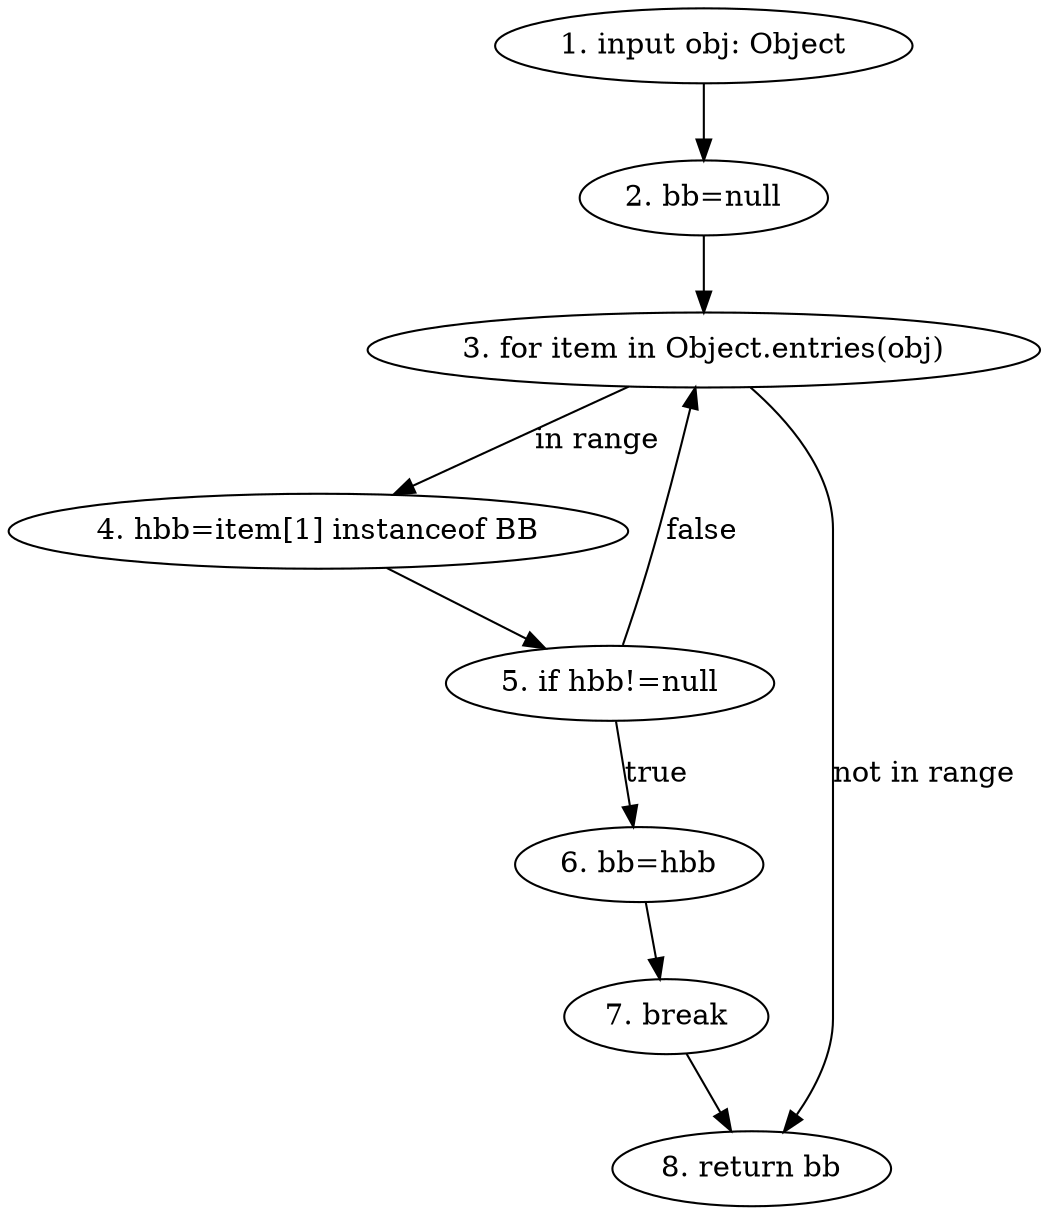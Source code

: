 digraph G{
    INP [label="1. input obj: Object"]
    SET1 [label="2. bb=null"]
    FOR [label="3. for item in Object.entries(obj)"]
    SET2 [label="4. hbb=item[1] instanceof BB"]
    IF [label="5. if hbb!=null"]
    SET3 [label="6. bb=hbb"]
    BREAK [label="7. break"]
    RET [label="8. return bb"]

    INP -> SET1 -> FOR 
    FOR -> SET2 [label="in range"]
    FOR -> RET [label="not in range"]

    SET2 -> IF 
    IF -> SET3 [label="true"]
    SET3 -> BREAK
    BREAK -> RET 

    IF -> FOR [label="false"]

}   
